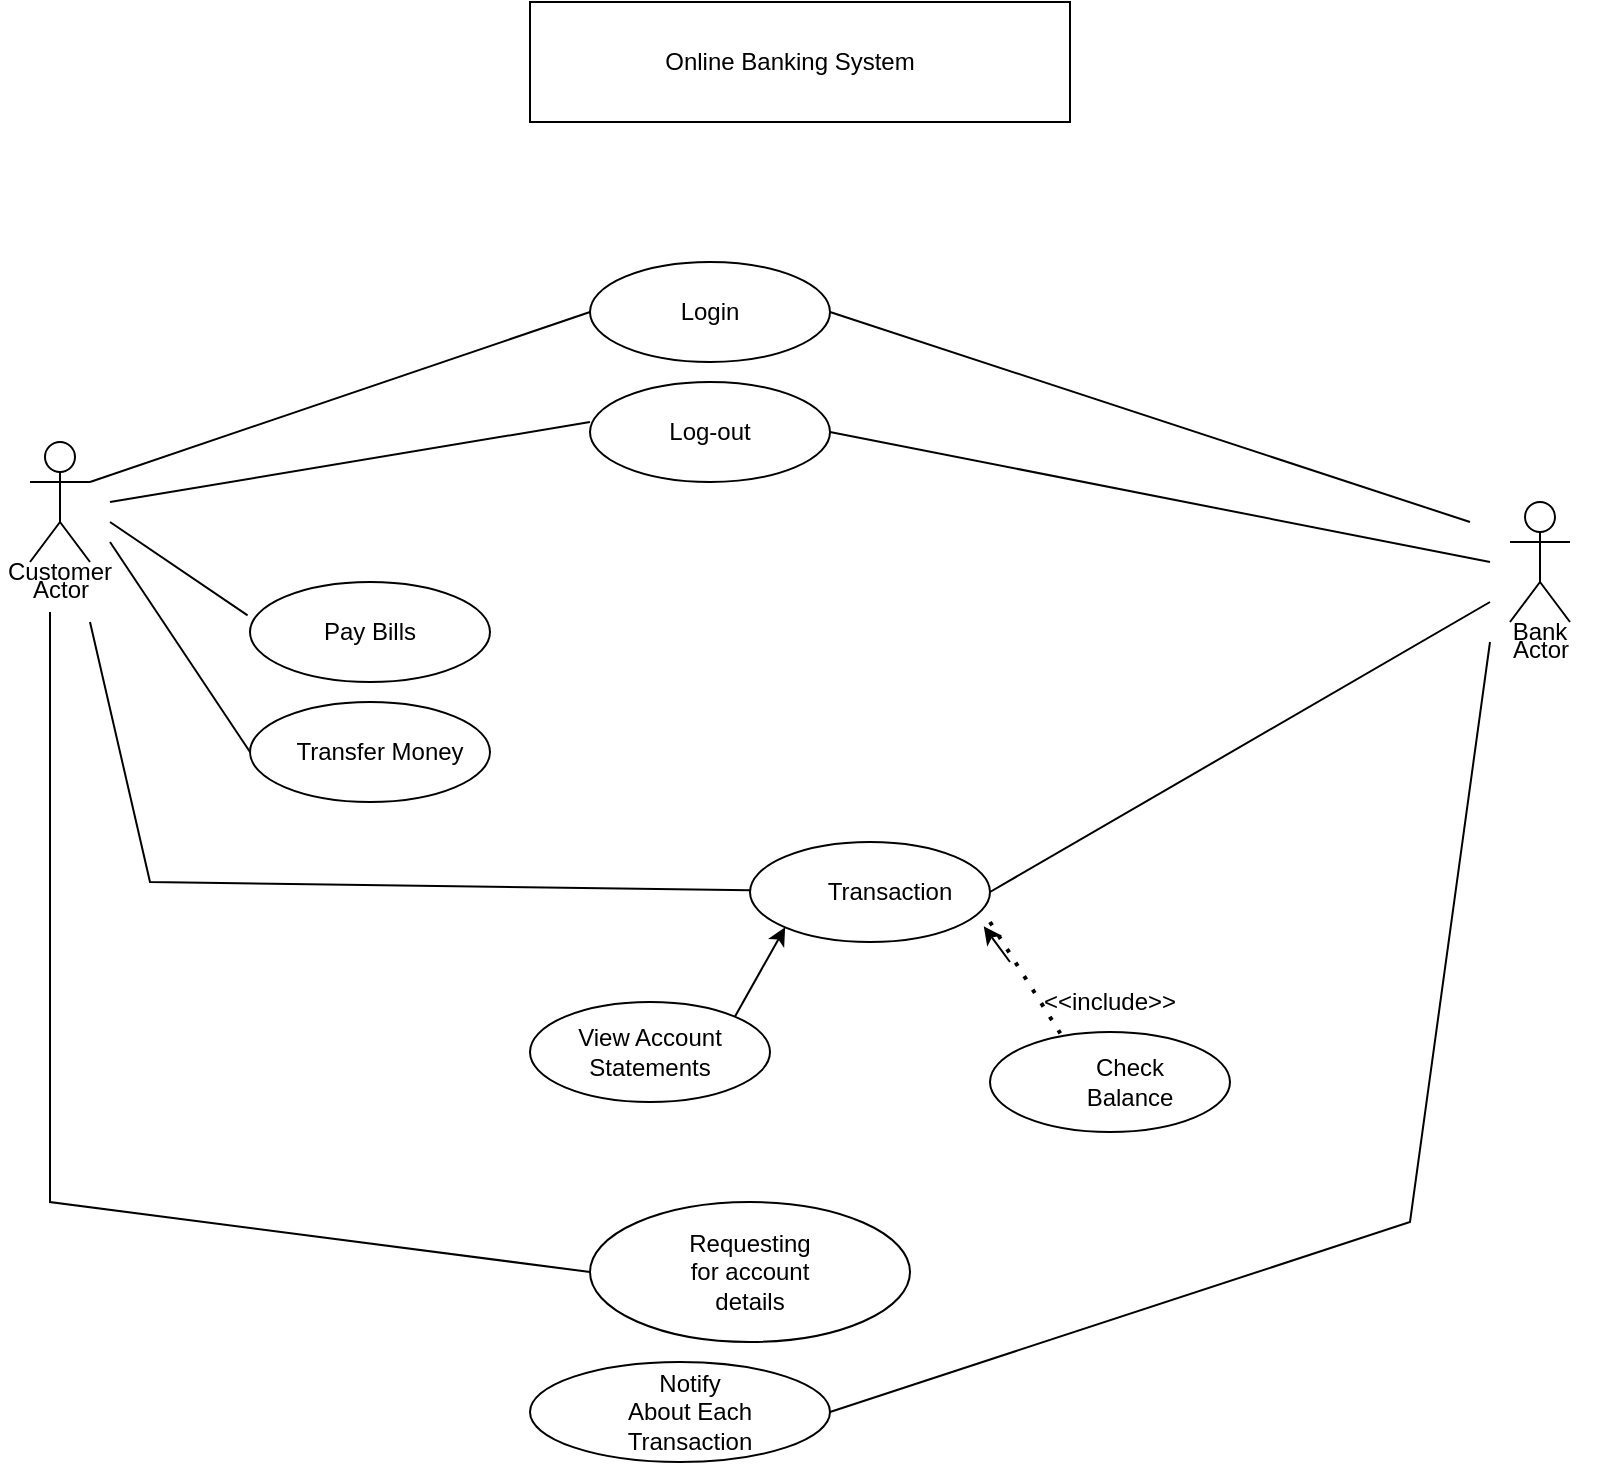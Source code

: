 <mxfile version="21.1.4" type="github">
  <diagram name="Page-1" id="uF1b12z9_c5KV3a3YB8B">
    <mxGraphModel dx="744" dy="2959" grid="1" gridSize="10" guides="1" tooltips="1" connect="1" arrows="1" fold="1" page="1" pageScale="1" pageWidth="850" pageHeight="1100" math="0" shadow="0">
      <root>
        <mxCell id="0" />
        <mxCell id="1" parent="0" />
        <mxCell id="NhlbRu9KV1-GjPoO_rDz-1" value="" style="ellipse;whiteSpace=wrap;html=1;" vertex="1" parent="1">
          <mxGeometry x="330" y="-2060" width="120" height="50" as="geometry" />
        </mxCell>
        <mxCell id="NhlbRu9KV1-GjPoO_rDz-2" value="" style="ellipse;whiteSpace=wrap;html=1;" vertex="1" parent="1">
          <mxGeometry x="300" y="-1510" width="150" height="50" as="geometry" />
        </mxCell>
        <mxCell id="NhlbRu9KV1-GjPoO_rDz-3" value="" style="ellipse;whiteSpace=wrap;html=1;" vertex="1" parent="1">
          <mxGeometry x="330" y="-1590" width="160" height="70" as="geometry" />
        </mxCell>
        <mxCell id="NhlbRu9KV1-GjPoO_rDz-4" value="" style="ellipse;whiteSpace=wrap;html=1;" vertex="1" parent="1">
          <mxGeometry x="530" y="-1675" width="120" height="50" as="geometry" />
        </mxCell>
        <mxCell id="NhlbRu9KV1-GjPoO_rDz-5" value="" style="ellipse;whiteSpace=wrap;html=1;" vertex="1" parent="1">
          <mxGeometry x="300" y="-1690" width="120" height="50" as="geometry" />
        </mxCell>
        <mxCell id="NhlbRu9KV1-GjPoO_rDz-6" value="" style="ellipse;whiteSpace=wrap;html=1;" vertex="1" parent="1">
          <mxGeometry x="410" y="-1770" width="120" height="50" as="geometry" />
        </mxCell>
        <mxCell id="NhlbRu9KV1-GjPoO_rDz-7" value="" style="ellipse;whiteSpace=wrap;html=1;" vertex="1" parent="1">
          <mxGeometry x="160" y="-1840" width="120" height="50" as="geometry" />
        </mxCell>
        <mxCell id="NhlbRu9KV1-GjPoO_rDz-8" value="" style="ellipse;whiteSpace=wrap;html=1;" vertex="1" parent="1">
          <mxGeometry x="160" y="-1900" width="120" height="50" as="geometry" />
        </mxCell>
        <mxCell id="NhlbRu9KV1-GjPoO_rDz-9" value="" style="ellipse;whiteSpace=wrap;html=1;" vertex="1" parent="1">
          <mxGeometry x="330" y="-2000" width="120" height="50" as="geometry" />
        </mxCell>
        <mxCell id="NhlbRu9KV1-GjPoO_rDz-21" value="Actor" style="shape=umlActor;verticalLabelPosition=bottom;verticalAlign=top;html=1;outlineConnect=0;" vertex="1" parent="1">
          <mxGeometry x="50" y="-1970" width="30" height="60" as="geometry" />
        </mxCell>
        <mxCell id="NhlbRu9KV1-GjPoO_rDz-22" value="Actor" style="shape=umlActor;verticalLabelPosition=bottom;verticalAlign=top;html=1;outlineConnect=0;" vertex="1" parent="1">
          <mxGeometry x="790" y="-1940" width="30" height="60" as="geometry" />
        </mxCell>
        <mxCell id="NhlbRu9KV1-GjPoO_rDz-26" value="" style="endArrow=none;html=1;rounded=0;entryX=0;entryY=0.5;entryDx=0;entryDy=0;exitX=1;exitY=0.333;exitDx=0;exitDy=0;exitPerimeter=0;" edge="1" parent="1" source="NhlbRu9KV1-GjPoO_rDz-21" target="NhlbRu9KV1-GjPoO_rDz-1">
          <mxGeometry width="50" height="50" relative="1" as="geometry">
            <mxPoint x="250" y="-1730" as="sourcePoint" />
            <mxPoint x="300" y="-1780" as="targetPoint" />
          </mxGeometry>
        </mxCell>
        <mxCell id="NhlbRu9KV1-GjPoO_rDz-28" value="" style="endArrow=none;html=1;rounded=0;exitX=1;exitY=0.333;exitDx=0;exitDy=0;exitPerimeter=0;" edge="1" parent="1">
          <mxGeometry width="50" height="50" relative="1" as="geometry">
            <mxPoint x="90" y="-1940" as="sourcePoint" />
            <mxPoint x="330" y="-1980" as="targetPoint" />
          </mxGeometry>
        </mxCell>
        <mxCell id="NhlbRu9KV1-GjPoO_rDz-29" value="" style="endArrow=none;html=1;rounded=0;entryX=-0.01;entryY=0.334;entryDx=0;entryDy=0;entryPerimeter=0;" edge="1" parent="1" target="NhlbRu9KV1-GjPoO_rDz-8">
          <mxGeometry width="50" height="50" relative="1" as="geometry">
            <mxPoint x="90" y="-1930" as="sourcePoint" />
            <mxPoint x="350" y="-2015" as="targetPoint" />
          </mxGeometry>
        </mxCell>
        <mxCell id="NhlbRu9KV1-GjPoO_rDz-30" value="" style="endArrow=none;html=1;rounded=0;entryX=0;entryY=0.5;entryDx=0;entryDy=0;" edge="1" parent="1" target="NhlbRu9KV1-GjPoO_rDz-7">
          <mxGeometry width="50" height="50" relative="1" as="geometry">
            <mxPoint x="90" y="-1920" as="sourcePoint" />
            <mxPoint x="150" y="-1830" as="targetPoint" />
          </mxGeometry>
        </mxCell>
        <mxCell id="NhlbRu9KV1-GjPoO_rDz-31" value="" style="endArrow=none;html=1;rounded=0;entryX=0;entryY=0.5;entryDx=0;entryDy=0;exitX=1;exitY=0.333;exitDx=0;exitDy=0;exitPerimeter=0;" edge="1" parent="1" target="NhlbRu9KV1-GjPoO_rDz-3">
          <mxGeometry width="50" height="50" relative="1" as="geometry">
            <mxPoint x="60" y="-1885" as="sourcePoint" />
            <mxPoint x="310" y="-1970" as="targetPoint" />
            <Array as="points">
              <mxPoint x="60" y="-1590" />
            </Array>
          </mxGeometry>
        </mxCell>
        <mxCell id="NhlbRu9KV1-GjPoO_rDz-32" value="" style="endArrow=none;html=1;rounded=0;exitX=1;exitY=0.5;exitDx=0;exitDy=0;" edge="1" parent="1" source="NhlbRu9KV1-GjPoO_rDz-1">
          <mxGeometry width="50" height="50" relative="1" as="geometry">
            <mxPoint x="445" y="-2019" as="sourcePoint" />
            <mxPoint x="770" y="-1930" as="targetPoint" />
          </mxGeometry>
        </mxCell>
        <mxCell id="NhlbRu9KV1-GjPoO_rDz-33" value="" style="endArrow=none;html=1;rounded=0;exitX=1;exitY=0.333;exitDx=0;exitDy=0;exitPerimeter=0;" edge="1" parent="1" target="NhlbRu9KV1-GjPoO_rDz-6">
          <mxGeometry width="50" height="50" relative="1" as="geometry">
            <mxPoint x="80" y="-1880" as="sourcePoint" />
            <mxPoint x="330" y="-1965" as="targetPoint" />
            <Array as="points">
              <mxPoint x="110" y="-1750" />
            </Array>
          </mxGeometry>
        </mxCell>
        <mxCell id="NhlbRu9KV1-GjPoO_rDz-34" value="" style="endArrow=none;html=1;rounded=0;exitX=1;exitY=0.5;exitDx=0;exitDy=0;" edge="1" parent="1" source="NhlbRu9KV1-GjPoO_rDz-9">
          <mxGeometry width="50" height="50" relative="1" as="geometry">
            <mxPoint x="460" y="-2035" as="sourcePoint" />
            <mxPoint x="780" y="-1910" as="targetPoint" />
          </mxGeometry>
        </mxCell>
        <mxCell id="NhlbRu9KV1-GjPoO_rDz-35" value="" style="endArrow=none;html=1;rounded=0;exitX=1;exitY=0.5;exitDx=0;exitDy=0;" edge="1" parent="1" source="NhlbRu9KV1-GjPoO_rDz-6">
          <mxGeometry width="50" height="50" relative="1" as="geometry">
            <mxPoint x="470" y="-2025" as="sourcePoint" />
            <mxPoint x="780" y="-1890" as="targetPoint" />
          </mxGeometry>
        </mxCell>
        <mxCell id="NhlbRu9KV1-GjPoO_rDz-36" value="" style="endArrow=none;html=1;rounded=0;exitX=1;exitY=0.5;exitDx=0;exitDy=0;" edge="1" parent="1" source="NhlbRu9KV1-GjPoO_rDz-2">
          <mxGeometry width="50" height="50" relative="1" as="geometry">
            <mxPoint x="480" y="-2015" as="sourcePoint" />
            <mxPoint x="780" y="-1870" as="targetPoint" />
            <Array as="points">
              <mxPoint x="740" y="-1580" />
            </Array>
          </mxGeometry>
        </mxCell>
        <mxCell id="NhlbRu9KV1-GjPoO_rDz-37" value="" style="endArrow=classic;html=1;rounded=0;exitX=1;exitY=0;exitDx=0;exitDy=0;entryX=0;entryY=1;entryDx=0;entryDy=0;" edge="1" parent="1" source="NhlbRu9KV1-GjPoO_rDz-5" target="NhlbRu9KV1-GjPoO_rDz-6">
          <mxGeometry width="50" height="50" relative="1" as="geometry">
            <mxPoint x="530" y="-1730" as="sourcePoint" />
            <mxPoint x="580" y="-1780" as="targetPoint" />
          </mxGeometry>
        </mxCell>
        <mxCell id="NhlbRu9KV1-GjPoO_rDz-39" value="" style="endArrow=none;dashed=1;html=1;dashPattern=1 3;strokeWidth=2;rounded=0;entryX=0.293;entryY=0.014;entryDx=0;entryDy=0;entryPerimeter=0;" edge="1" parent="1" target="NhlbRu9KV1-GjPoO_rDz-4">
          <mxGeometry width="50" height="50" relative="1" as="geometry">
            <mxPoint x="530" y="-1730" as="sourcePoint" />
            <mxPoint x="580" y="-1780" as="targetPoint" />
          </mxGeometry>
        </mxCell>
        <mxCell id="NhlbRu9KV1-GjPoO_rDz-40" value="" style="endArrow=classic;html=1;rounded=0;entryX=0.974;entryY=0.843;entryDx=0;entryDy=0;entryPerimeter=0;" edge="1" parent="1" target="NhlbRu9KV1-GjPoO_rDz-6">
          <mxGeometry width="50" height="50" relative="1" as="geometry">
            <mxPoint x="540" y="-1710" as="sourcePoint" />
            <mxPoint x="570" y="-1780" as="targetPoint" />
          </mxGeometry>
        </mxCell>
        <mxCell id="NhlbRu9KV1-GjPoO_rDz-41" value="Login" style="text;html=1;strokeColor=none;fillColor=none;align=center;verticalAlign=middle;whiteSpace=wrap;rounded=0;" vertex="1" parent="1">
          <mxGeometry x="360" y="-2050" width="60" height="30" as="geometry" />
        </mxCell>
        <mxCell id="NhlbRu9KV1-GjPoO_rDz-44" value="Notify About Each Transaction&lt;br&gt;" style="text;html=1;strokeColor=none;fillColor=none;align=center;verticalAlign=middle;whiteSpace=wrap;rounded=0;" vertex="1" parent="1">
          <mxGeometry x="350" y="-1500" width="60" height="30" as="geometry" />
        </mxCell>
        <mxCell id="NhlbRu9KV1-GjPoO_rDz-45" value="Requesting for account details" style="text;html=1;strokeColor=none;fillColor=none;align=center;verticalAlign=middle;whiteSpace=wrap;rounded=0;" vertex="1" parent="1">
          <mxGeometry x="380" y="-1570" width="60" height="30" as="geometry" />
        </mxCell>
        <mxCell id="NhlbRu9KV1-GjPoO_rDz-46" value="View Account Statements&lt;br&gt;" style="text;html=1;strokeColor=none;fillColor=none;align=center;verticalAlign=middle;whiteSpace=wrap;rounded=0;" vertex="1" parent="1">
          <mxGeometry x="320" y="-1685" width="80" height="40" as="geometry" />
        </mxCell>
        <mxCell id="NhlbRu9KV1-GjPoO_rDz-47" value="Check Balance" style="text;html=1;strokeColor=none;fillColor=none;align=center;verticalAlign=middle;whiteSpace=wrap;rounded=0;" vertex="1" parent="1">
          <mxGeometry x="570" y="-1665" width="60" height="30" as="geometry" />
        </mxCell>
        <mxCell id="NhlbRu9KV1-GjPoO_rDz-48" value="Transaction" style="text;html=1;strokeColor=none;fillColor=none;align=center;verticalAlign=middle;whiteSpace=wrap;rounded=0;" vertex="1" parent="1">
          <mxGeometry x="450" y="-1760" width="60" height="30" as="geometry" />
        </mxCell>
        <mxCell id="NhlbRu9KV1-GjPoO_rDz-49" value="Transfer Money&lt;br&gt;" style="text;html=1;strokeColor=none;fillColor=none;align=center;verticalAlign=middle;whiteSpace=wrap;rounded=0;" vertex="1" parent="1">
          <mxGeometry x="130" y="-1870" width="190" height="110" as="geometry" />
        </mxCell>
        <mxCell id="NhlbRu9KV1-GjPoO_rDz-50" value="Pay Bills" style="text;html=1;strokeColor=none;fillColor=none;align=center;verticalAlign=middle;whiteSpace=wrap;rounded=0;" vertex="1" parent="1">
          <mxGeometry x="190" y="-1890" width="60" height="30" as="geometry" />
        </mxCell>
        <mxCell id="NhlbRu9KV1-GjPoO_rDz-54" value="Log-out" style="text;html=1;strokeColor=none;fillColor=none;align=center;verticalAlign=middle;whiteSpace=wrap;rounded=0;" vertex="1" parent="1">
          <mxGeometry x="360" y="-1990" width="60" height="30" as="geometry" />
        </mxCell>
        <mxCell id="NhlbRu9KV1-GjPoO_rDz-61" value="&amp;lt;&amp;lt;include&amp;gt;&amp;gt;" style="text;html=1;strokeColor=none;fillColor=none;align=center;verticalAlign=middle;whiteSpace=wrap;rounded=0;" vertex="1" parent="1">
          <mxGeometry x="560" y="-1705" width="60" height="30" as="geometry" />
        </mxCell>
        <mxCell id="NhlbRu9KV1-GjPoO_rDz-62" value="" style="rounded=0;whiteSpace=wrap;html=1;" vertex="1" parent="1">
          <mxGeometry x="300" y="-2190" width="270" height="60" as="geometry" />
        </mxCell>
        <mxCell id="NhlbRu9KV1-GjPoO_rDz-63" value="Online Banking System" style="text;html=1;strokeColor=none;fillColor=none;align=center;verticalAlign=middle;whiteSpace=wrap;rounded=0;" vertex="1" parent="1">
          <mxGeometry x="350" y="-2175" width="160" height="30" as="geometry" />
        </mxCell>
        <mxCell id="NhlbRu9KV1-GjPoO_rDz-64" value="Customer" style="text;html=1;strokeColor=none;fillColor=none;align=center;verticalAlign=middle;whiteSpace=wrap;rounded=0;" vertex="1" parent="1">
          <mxGeometry x="35" y="-1920" width="60" height="30" as="geometry" />
        </mxCell>
        <mxCell id="NhlbRu9KV1-GjPoO_rDz-66" value="Bank" style="text;html=1;strokeColor=none;fillColor=none;align=center;verticalAlign=middle;whiteSpace=wrap;rounded=0;" vertex="1" parent="1">
          <mxGeometry x="775" y="-1890" width="60" height="30" as="geometry" />
        </mxCell>
      </root>
    </mxGraphModel>
  </diagram>
</mxfile>
